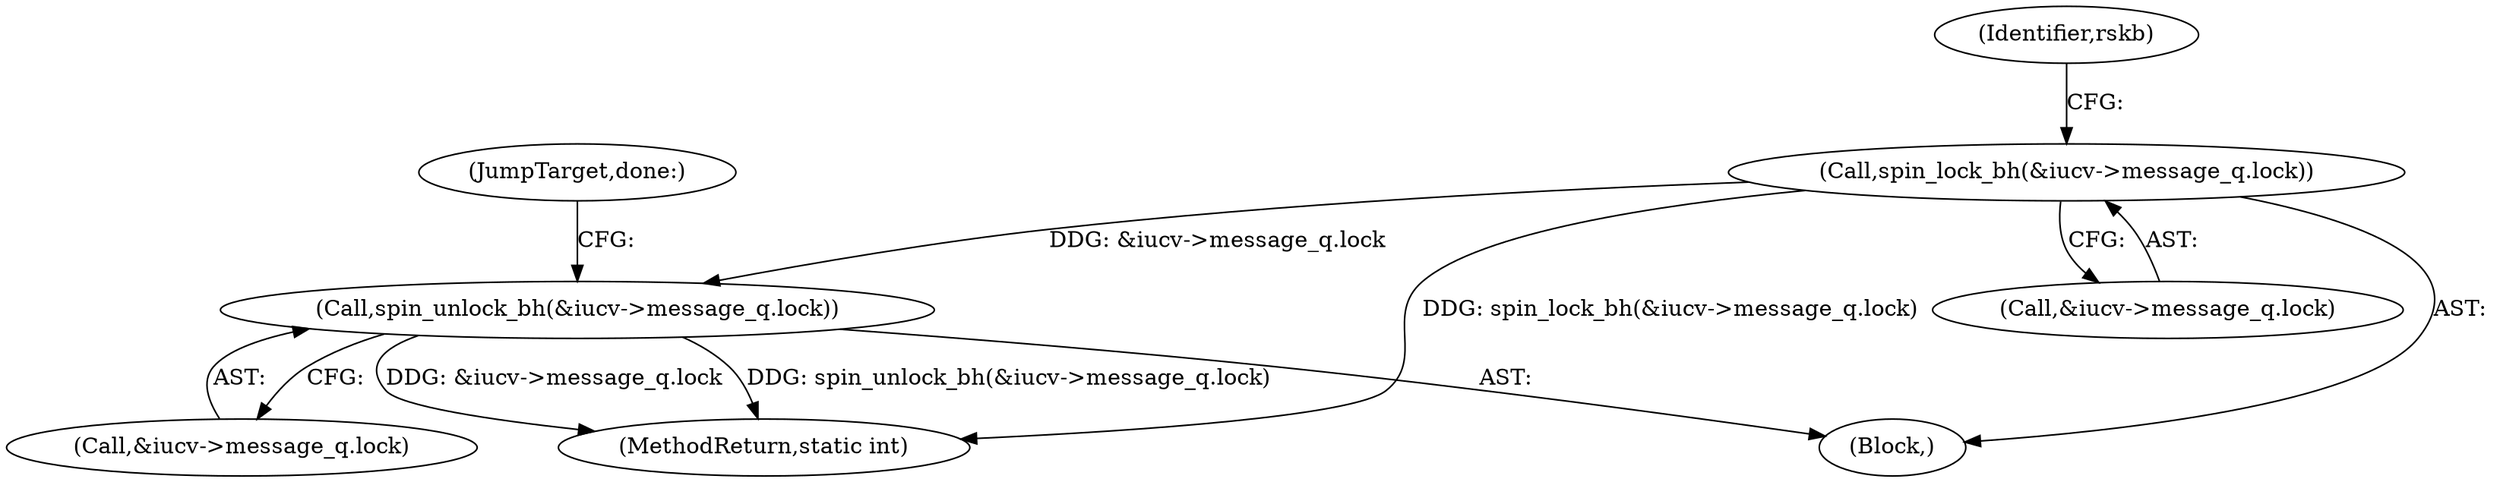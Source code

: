 digraph "0_linux_f3d3342602f8bcbf37d7c46641cb9bca7618eb1c_18@pointer" {
"1000437" [label="(Call,spin_unlock_bh(&iucv->message_q.lock))"];
"1000347" [label="(Call,spin_lock_bh(&iucv->message_q.lock))"];
"1000460" [label="(MethodReturn,static int)"];
"1000444" [label="(JumpTarget,done:)"];
"1000293" [label="(Block,)"];
"1000348" [label="(Call,&iucv->message_q.lock)"];
"1000438" [label="(Call,&iucv->message_q.lock)"];
"1000347" [label="(Call,spin_lock_bh(&iucv->message_q.lock))"];
"1000355" [label="(Identifier,rskb)"];
"1000437" [label="(Call,spin_unlock_bh(&iucv->message_q.lock))"];
"1000437" -> "1000293"  [label="AST: "];
"1000437" -> "1000438"  [label="CFG: "];
"1000438" -> "1000437"  [label="AST: "];
"1000444" -> "1000437"  [label="CFG: "];
"1000437" -> "1000460"  [label="DDG: spin_unlock_bh(&iucv->message_q.lock)"];
"1000437" -> "1000460"  [label="DDG: &iucv->message_q.lock"];
"1000347" -> "1000437"  [label="DDG: &iucv->message_q.lock"];
"1000347" -> "1000293"  [label="AST: "];
"1000347" -> "1000348"  [label="CFG: "];
"1000348" -> "1000347"  [label="AST: "];
"1000355" -> "1000347"  [label="CFG: "];
"1000347" -> "1000460"  [label="DDG: spin_lock_bh(&iucv->message_q.lock)"];
}
